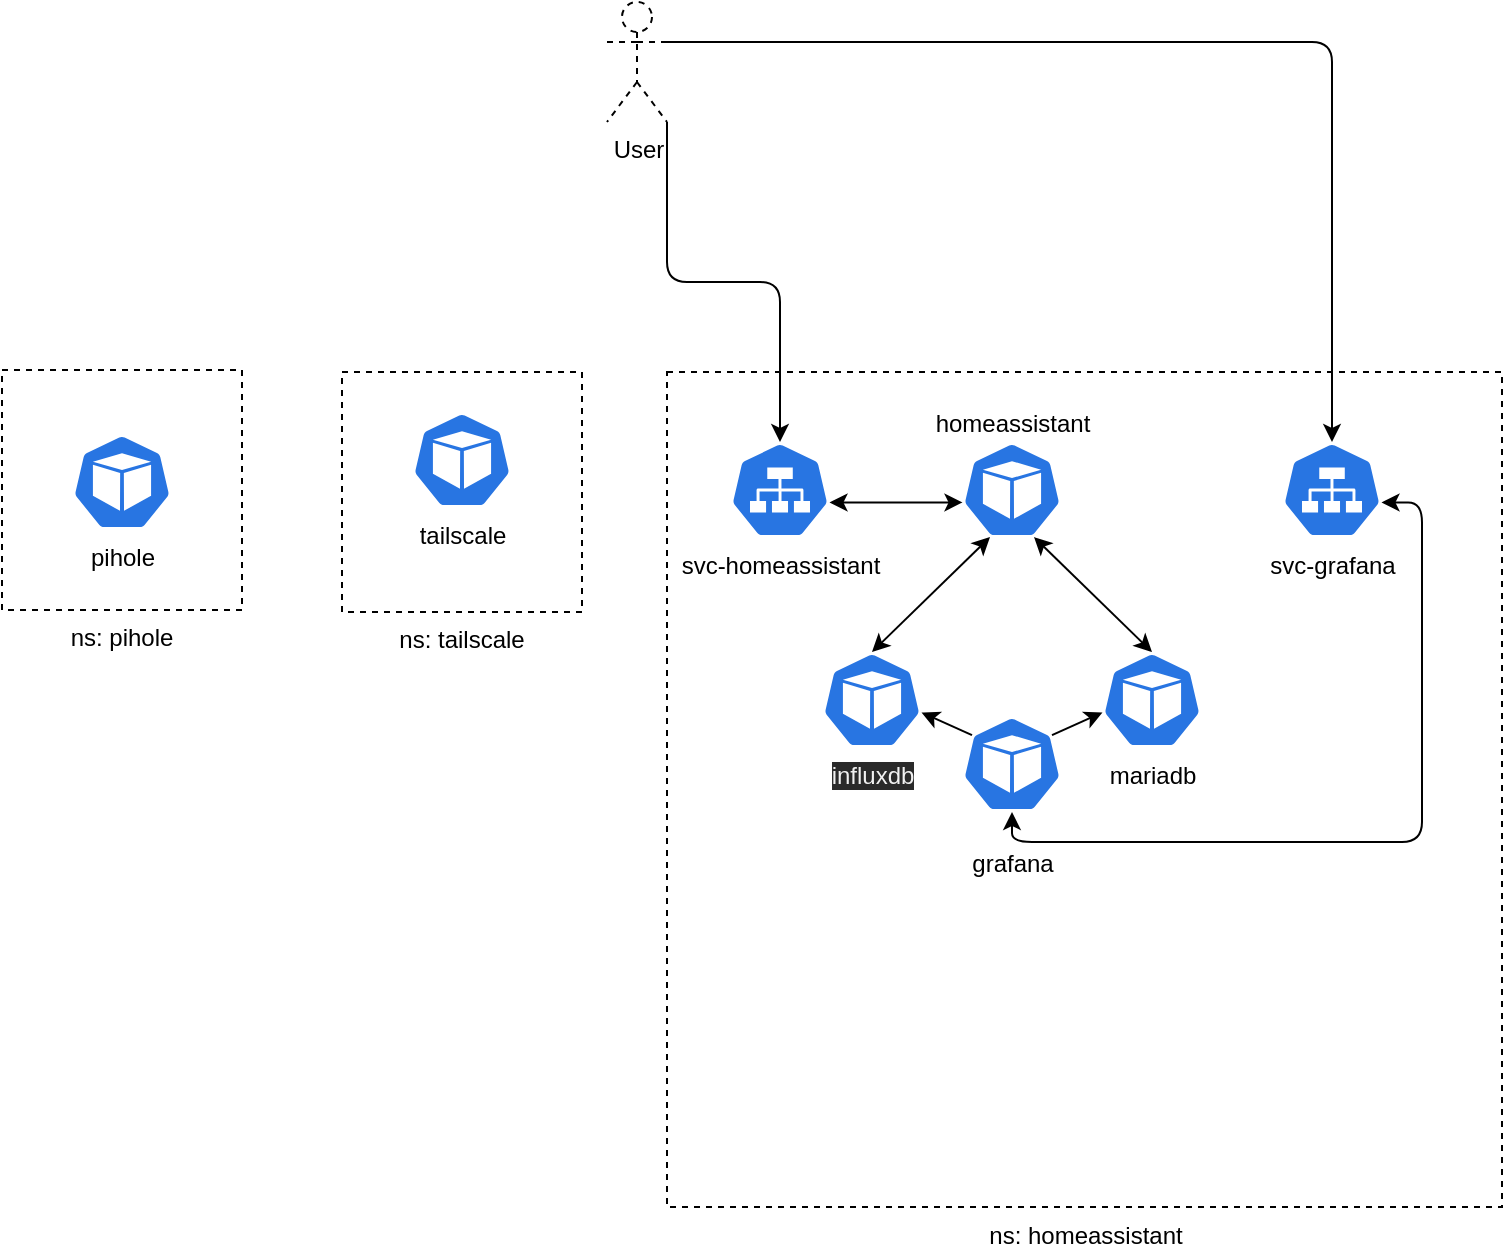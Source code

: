 <mxfile>
    <diagram id="CVs_DU6ACrDiIxcKMF99" name="Page-1">
        <mxGraphModel dx="2018" dy="1167" grid="1" gridSize="10" guides="1" tooltips="1" connect="1" arrows="1" fold="1" page="1" pageScale="1" pageWidth="827" pageHeight="1169" math="0" shadow="0">
            <root>
                <mxCell id="0"/>
                <mxCell id="1" parent="0"/>
                <mxCell id="45" value="ns: pihole" style="whiteSpace=wrap;html=1;aspect=fixed;dashed=1;labelPosition=center;verticalLabelPosition=bottom;align=center;verticalAlign=top;" vertex="1" parent="1">
                    <mxGeometry x="50" y="364" width="120" height="120" as="geometry"/>
                </mxCell>
                <mxCell id="20" value="ns: homeassistant" style="whiteSpace=wrap;html=1;aspect=fixed;dashed=1;labelPosition=center;verticalLabelPosition=bottom;align=center;verticalAlign=top;" vertex="1" parent="1">
                    <mxGeometry x="382.5" y="365" width="417.5" height="417.5" as="geometry"/>
                </mxCell>
                <mxCell id="18" value="ns: tailscale" style="whiteSpace=wrap;html=1;aspect=fixed;dashed=1;labelPosition=center;verticalLabelPosition=bottom;align=center;verticalAlign=top;" vertex="1" parent="1">
                    <mxGeometry x="220" y="365" width="120" height="120" as="geometry"/>
                </mxCell>
                <mxCell id="2" value="&lt;p style=&quot;line-height: 1.2&quot;&gt;&lt;font&gt;grafana&lt;/font&gt;&lt;/p&gt;" style="sketch=0;html=1;dashed=0;whitespace=wrap;fillColor=#2875E2;strokeColor=#ffffff;points=[[0.005,0.63,0],[0.1,0.2,0],[0.9,0.2,0],[0.5,0,0],[0.995,0.63,0],[0.72,0.99,0],[0.5,1,0],[0.28,0.99,0]];shape=mxgraph.kubernetes.icon;prIcon=pod;align=center;labelPosition=center;verticalLabelPosition=bottom;verticalAlign=top;fontColor=default;labelBackgroundColor=default;" vertex="1" parent="1">
                    <mxGeometry x="530" y="537" width="50" height="48" as="geometry"/>
                </mxCell>
                <mxCell id="4" value="pihole" style="sketch=0;html=1;dashed=0;whitespace=wrap;fillColor=#2875E2;strokeColor=#ffffff;points=[[0.005,0.63,0],[0.1,0.2,0],[0.9,0.2,0],[0.5,0,0],[0.995,0.63,0],[0.72,0.99,0],[0.5,1,0],[0.28,0.99,0]];shape=mxgraph.kubernetes.icon;prIcon=pod;labelPosition=center;verticalLabelPosition=bottom;align=center;verticalAlign=top;" vertex="1" parent="1">
                    <mxGeometry x="85" y="396" width="50" height="48" as="geometry"/>
                </mxCell>
                <mxCell id="6" value="homeassistant" style="sketch=0;html=1;dashed=0;whitespace=wrap;fillColor=#2875E2;strokeColor=#ffffff;points=[[0.005,0.63,0],[0.1,0.2,0],[0.9,0.2,0],[0.5,0,0],[0.995,0.63,0],[0.72,0.99,0],[0.5,1,0],[0.28,0.99,0]];shape=mxgraph.kubernetes.icon;prIcon=pod;labelPosition=center;verticalLabelPosition=top;align=center;verticalAlign=bottom;" vertex="1" parent="1">
                    <mxGeometry x="530" y="400" width="50" height="48" as="geometry"/>
                </mxCell>
                <mxCell id="8" value="&lt;meta charset=&quot;utf-8&quot;&gt;&lt;span style=&quot;color: rgb(240, 240, 240); font-family: helvetica; font-size: 12px; font-style: normal; font-weight: 400; letter-spacing: normal; text-align: center; text-indent: 0px; text-transform: none; word-spacing: 0px; background-color: rgb(42, 42, 42); display: inline; float: none;&quot;&gt;influxdb&lt;/span&gt;" style="sketch=0;html=1;dashed=0;whitespace=wrap;fillColor=#2875E2;strokeColor=#ffffff;points=[[0.005,0.63,0],[0.1,0.2,0],[0.9,0.2,0],[0.5,0,0],[0.995,0.63,0],[0.72,0.99,0],[0.5,1,0],[0.28,0.99,0]];shape=mxgraph.kubernetes.icon;prIcon=pod;labelPosition=center;verticalLabelPosition=bottom;align=center;verticalAlign=top;" vertex="1" parent="1">
                    <mxGeometry x="460" y="505" width="50" height="48" as="geometry"/>
                </mxCell>
                <mxCell id="10" value="mariadb" style="sketch=0;html=1;dashed=0;whitespace=wrap;fillColor=#2875E2;strokeColor=#ffffff;points=[[0.005,0.63,0],[0.1,0.2,0],[0.9,0.2,0],[0.5,0,0],[0.995,0.63,0],[0.72,0.99,0],[0.5,1,0],[0.28,0.99,0]];shape=mxgraph.kubernetes.icon;prIcon=pod;labelPosition=center;verticalLabelPosition=bottom;align=center;verticalAlign=top;" vertex="1" parent="1">
                    <mxGeometry x="600" y="505" width="50" height="48" as="geometry"/>
                </mxCell>
                <mxCell id="12" value="tailscale" style="sketch=0;html=1;dashed=0;whitespace=wrap;fillColor=#2875E2;strokeColor=#ffffff;points=[[0.005,0.63,0],[0.1,0.2,0],[0.9,0.2,0],[0.5,0,0],[0.995,0.63,0],[0.72,0.99,0],[0.5,1,0],[0.28,0.99,0]];shape=mxgraph.kubernetes.icon;prIcon=pod;labelPosition=center;verticalLabelPosition=bottom;align=center;verticalAlign=top;" vertex="1" parent="1">
                    <mxGeometry x="255" y="385" width="50" height="48" as="geometry"/>
                </mxCell>
                <mxCell id="25" value="" style="endArrow=classic;html=1;fontColor=default;exitX=0.1;exitY=0.2;exitDx=0;exitDy=0;exitPerimeter=0;entryX=0.995;entryY=0.63;entryDx=0;entryDy=0;entryPerimeter=0;" edge="1" parent="1" source="2" target="8">
                    <mxGeometry width="50" height="50" relative="1" as="geometry">
                        <mxPoint x="549" y="457.52" as="sourcePoint"/>
                        <mxPoint x="520" y="515" as="targetPoint"/>
                    </mxGeometry>
                </mxCell>
                <mxCell id="26" value="" style="endArrow=classic;html=1;fontColor=default;exitX=0.9;exitY=0.2;exitDx=0;exitDy=0;exitPerimeter=0;entryX=0.005;entryY=0.63;entryDx=0;entryDy=0;entryPerimeter=0;" edge="1" parent="1" source="2" target="10">
                    <mxGeometry width="50" height="50" relative="1" as="geometry">
                        <mxPoint x="540" y="639.6" as="sourcePoint"/>
                        <mxPoint x="544.75" y="545.24" as="targetPoint"/>
                    </mxGeometry>
                </mxCell>
                <mxCell id="27" value="svc-homeassistant&lt;br&gt;" style="sketch=0;html=1;dashed=0;whitespace=wrap;fillColor=#2875E2;strokeColor=#ffffff;points=[[0.005,0.63,0],[0.1,0.2,0],[0.9,0.2,0],[0.5,0,0],[0.995,0.63,0],[0.72,0.99,0],[0.5,1,0],[0.28,0.99,0]];shape=mxgraph.kubernetes.icon;prIcon=svc;labelBackgroundColor=default;fontColor=default;labelPosition=center;verticalLabelPosition=bottom;align=center;verticalAlign=top;" vertex="1" parent="1">
                    <mxGeometry x="414" y="400" width="50" height="48" as="geometry"/>
                </mxCell>
                <mxCell id="29" value="User" style="shape=umlActor;verticalLabelPosition=bottom;verticalAlign=top;html=1;outlineConnect=0;dashed=1;labelBackgroundColor=default;fontColor=default;" vertex="1" parent="1">
                    <mxGeometry x="352.5" y="180" width="30" height="60" as="geometry"/>
                </mxCell>
                <mxCell id="32" value="" style="endArrow=classic;html=1;fontColor=default;exitX=1;exitY=1;exitDx=0;exitDy=0;exitPerimeter=0;entryX=0.5;entryY=0;entryDx=0;entryDy=0;entryPerimeter=0;horizontal=1;edgeStyle=orthogonalEdgeStyle;" edge="1" parent="1" source="29" target="27">
                    <mxGeometry width="50" height="50" relative="1" as="geometry">
                        <mxPoint x="520" y="300" as="sourcePoint"/>
                        <mxPoint x="570" y="250" as="targetPoint"/>
                    </mxGeometry>
                </mxCell>
                <mxCell id="35" value="svc-grafana" style="sketch=0;html=1;dashed=0;whitespace=wrap;fillColor=#2875E2;strokeColor=#ffffff;points=[[0.005,0.63,0],[0.1,0.2,0],[0.9,0.2,0],[0.5,0,0],[0.995,0.63,0],[0.72,0.99,0],[0.5,1,0],[0.28,0.99,0]];shape=mxgraph.kubernetes.icon;prIcon=svc;labelBackgroundColor=default;fontColor=default;labelPosition=center;verticalLabelPosition=bottom;align=center;verticalAlign=top;" vertex="1" parent="1">
                    <mxGeometry x="690" y="400" width="50" height="48" as="geometry"/>
                </mxCell>
                <mxCell id="38" value="" style="endArrow=classic;startArrow=classic;html=1;fontColor=default;entryX=0.005;entryY=0.63;entryDx=0;entryDy=0;entryPerimeter=0;exitX=0.995;exitY=0.63;exitDx=0;exitDy=0;exitPerimeter=0;" edge="1" parent="1" source="27" target="6">
                    <mxGeometry width="50" height="50" relative="1" as="geometry">
                        <mxPoint x="290" y="530" as="sourcePoint"/>
                        <mxPoint x="340" y="480" as="targetPoint"/>
                    </mxGeometry>
                </mxCell>
                <mxCell id="40" value="" style="endArrow=classic;startArrow=classic;html=1;fontColor=default;entryX=0.28;entryY=0.99;entryDx=0;entryDy=0;entryPerimeter=0;exitX=0.5;exitY=0;exitDx=0;exitDy=0;exitPerimeter=0;" edge="1" parent="1" source="8" target="6">
                    <mxGeometry width="50" height="50" relative="1" as="geometry">
                        <mxPoint x="473.75" y="440.24" as="sourcePoint"/>
                        <mxPoint x="540.25" y="440.24" as="targetPoint"/>
                    </mxGeometry>
                </mxCell>
                <mxCell id="41" value="" style="endArrow=classic;startArrow=classic;html=1;fontColor=default;entryX=0.72;entryY=0.99;entryDx=0;entryDy=0;entryPerimeter=0;exitX=0.5;exitY=0;exitDx=0;exitDy=0;exitPerimeter=0;" edge="1" parent="1" source="10" target="6">
                    <mxGeometry width="50" height="50" relative="1" as="geometry">
                        <mxPoint x="483.75" y="450.24" as="sourcePoint"/>
                        <mxPoint x="550.25" y="450.24" as="targetPoint"/>
                    </mxGeometry>
                </mxCell>
                <mxCell id="43" value="" style="endArrow=classic;startArrow=classic;html=1;fontColor=default;entryX=0.995;entryY=0.63;entryDx=0;entryDy=0;entryPerimeter=0;exitX=0.5;exitY=1;exitDx=0;exitDy=0;exitPerimeter=0;edgeStyle=orthogonalEdgeStyle;" edge="1" parent="1" source="2" target="35">
                    <mxGeometry width="50" height="50" relative="1" as="geometry">
                        <mxPoint x="503.75" y="470.24" as="sourcePoint"/>
                        <mxPoint x="570.25" y="470.24" as="targetPoint"/>
                        <Array as="points">
                            <mxPoint x="555" y="600"/>
                            <mxPoint x="760" y="600"/>
                            <mxPoint x="760" y="430"/>
                        </Array>
                    </mxGeometry>
                </mxCell>
                <mxCell id="44" value="" style="endArrow=classic;html=1;fontColor=default;exitX=1;exitY=0.333;exitDx=0;exitDy=0;exitPerimeter=0;entryX=0.5;entryY=0;entryDx=0;entryDy=0;entryPerimeter=0;horizontal=1;edgeStyle=orthogonalEdgeStyle;" edge="1" parent="1" source="29" target="35">
                    <mxGeometry width="50" height="50" relative="1" as="geometry">
                        <mxPoint x="392.5" y="250" as="sourcePoint"/>
                        <mxPoint x="449" y="410" as="targetPoint"/>
                    </mxGeometry>
                </mxCell>
            </root>
        </mxGraphModel>
    </diagram>
</mxfile>
